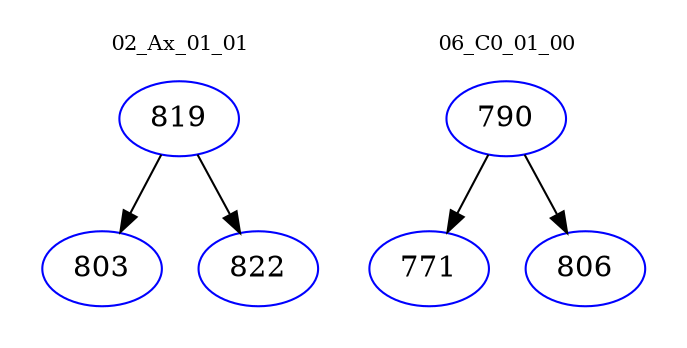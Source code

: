 digraph{
subgraph cluster_0 {
color = white
label = "02_Ax_01_01";
fontsize=10;
T0_819 [label="819", color="blue"]
T0_819 -> T0_803 [color="black"]
T0_803 [label="803", color="blue"]
T0_819 -> T0_822 [color="black"]
T0_822 [label="822", color="blue"]
}
subgraph cluster_1 {
color = white
label = "06_C0_01_00";
fontsize=10;
T1_790 [label="790", color="blue"]
T1_790 -> T1_771 [color="black"]
T1_771 [label="771", color="blue"]
T1_790 -> T1_806 [color="black"]
T1_806 [label="806", color="blue"]
}
}

